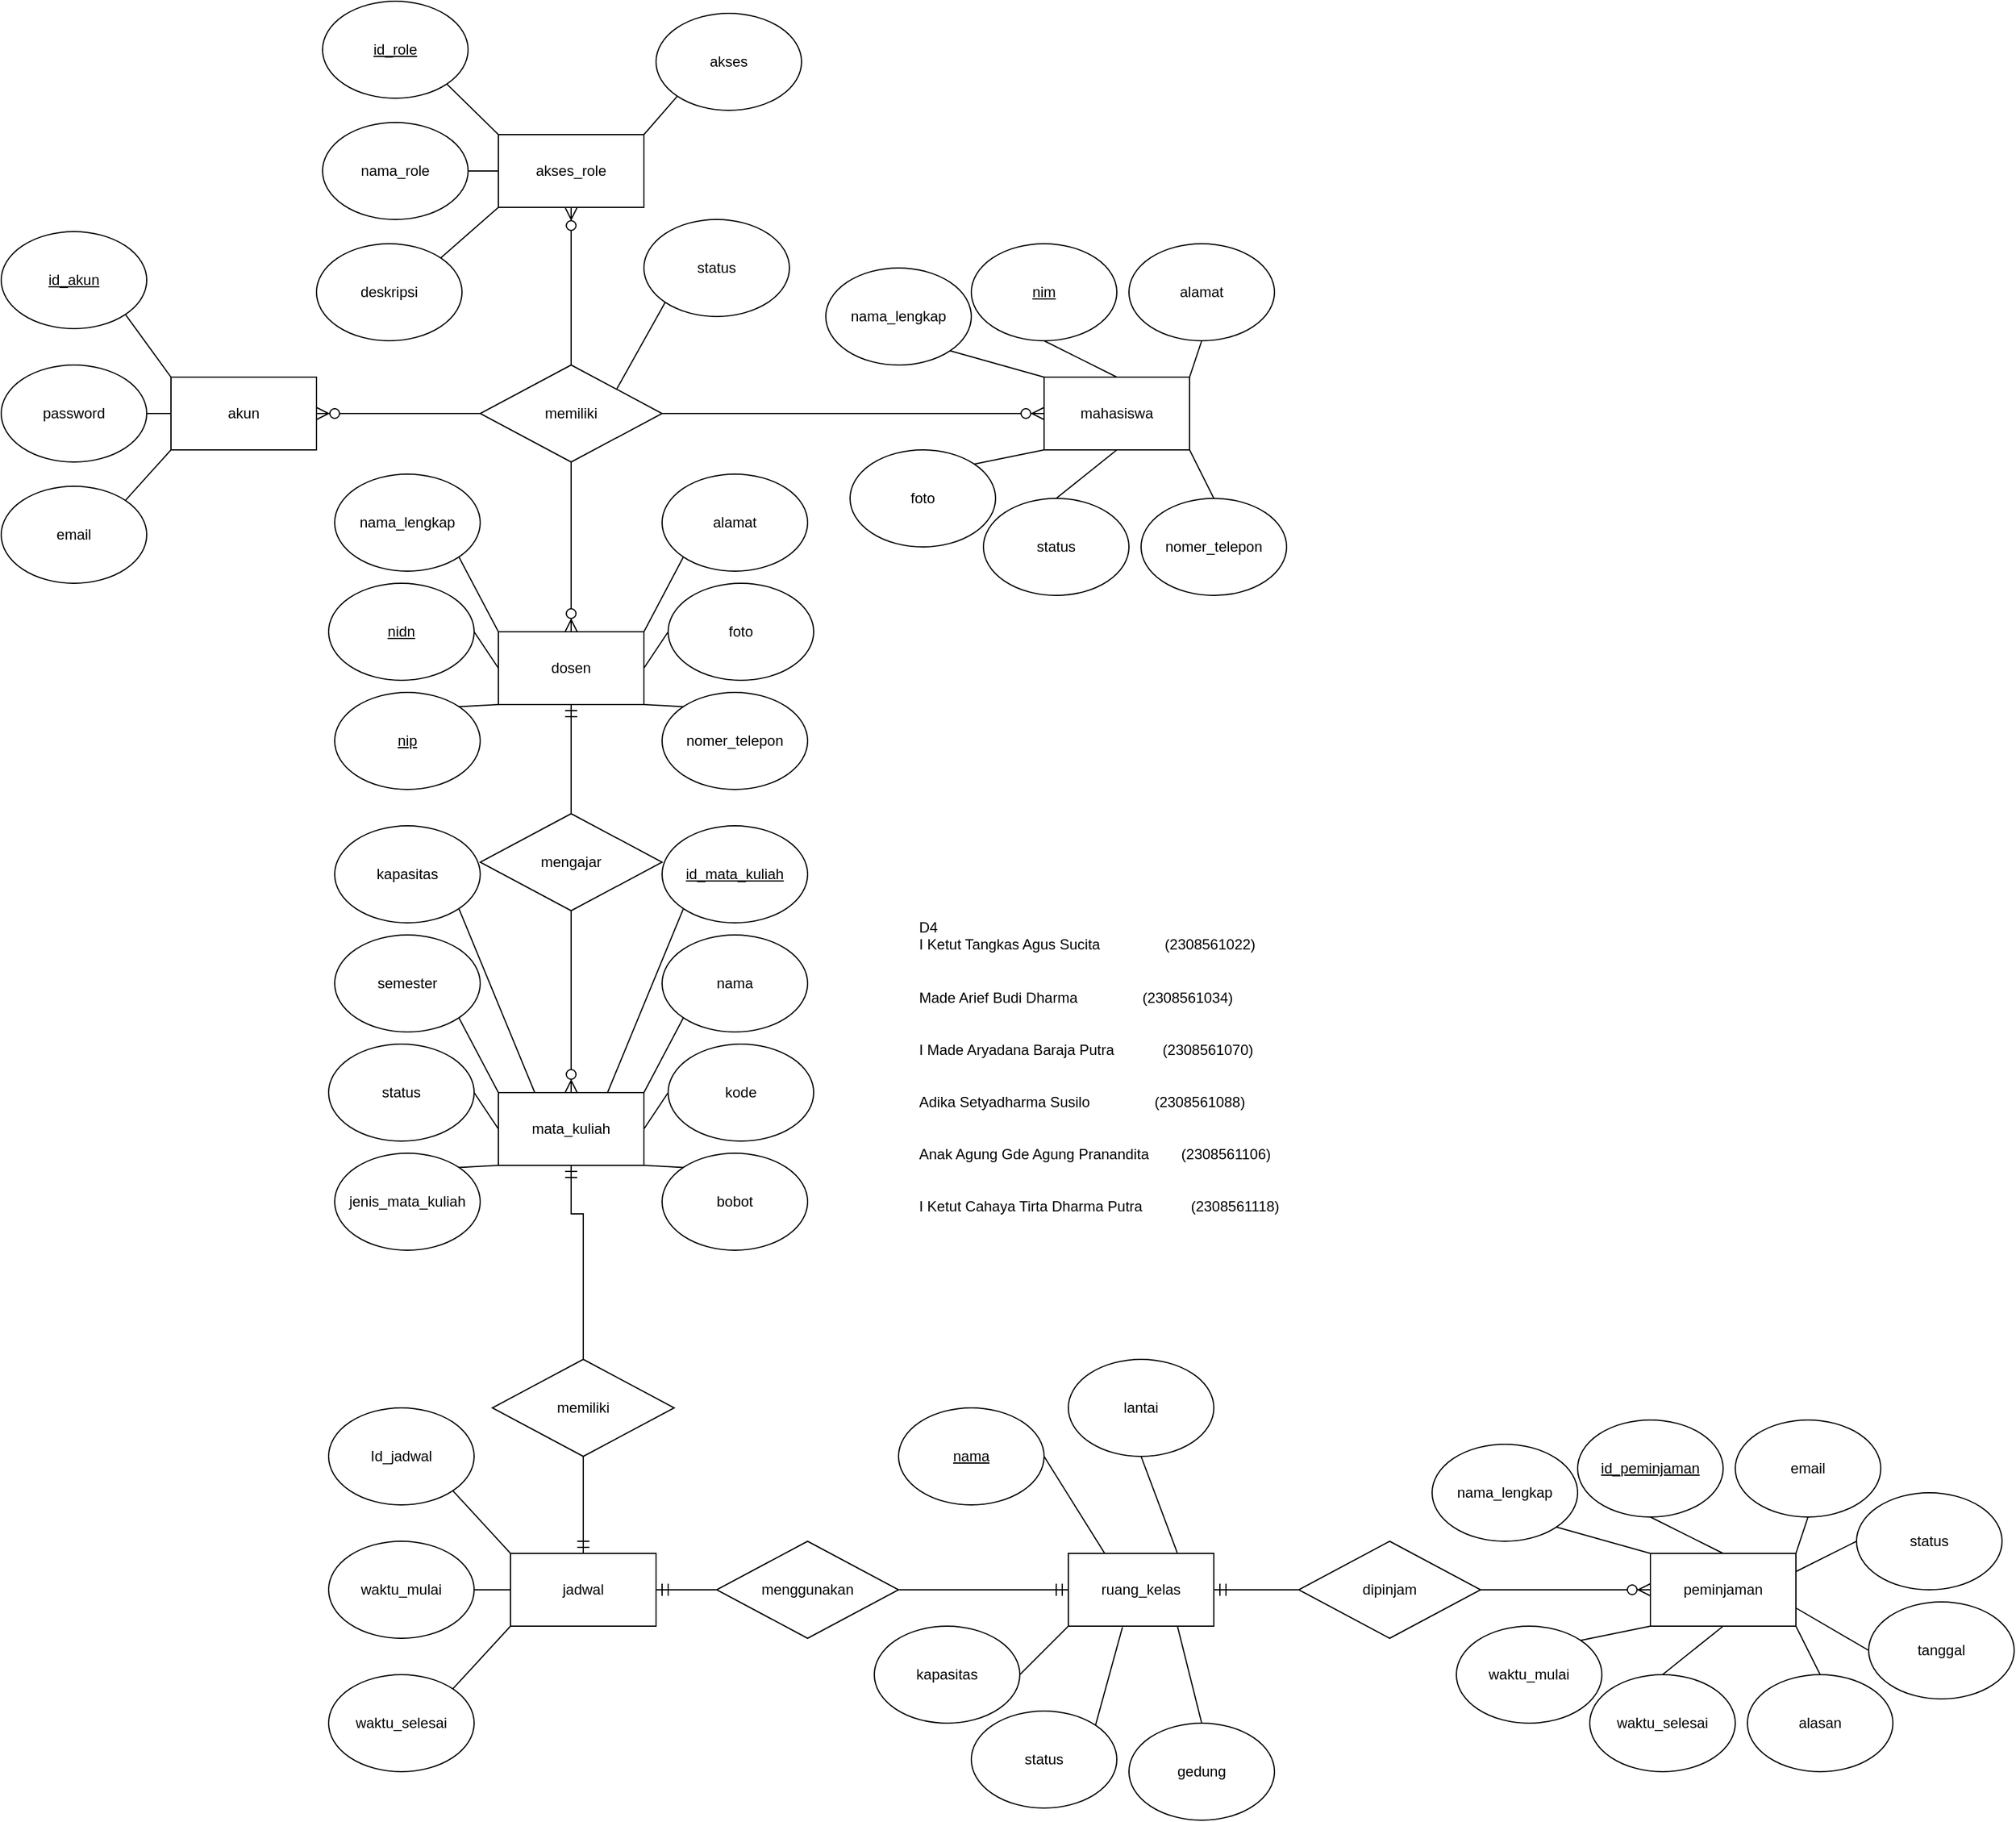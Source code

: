 <mxfile version="27.0.9">
  <diagram name="Page-1" id="ah0pVivvnwThw9HIi_1W">
    <mxGraphModel dx="2634" dy="1449" grid="1" gridSize="10" guides="1" tooltips="1" connect="1" arrows="1" fold="1" page="0" pageScale="1" pageWidth="850" pageHeight="1100" math="0" shadow="0">
      <root>
        <mxCell id="0" />
        <mxCell id="1" parent="0" />
        <mxCell id="9IvYGmQrCcLAdAYkgOve-2" value="akun" style="rounded=0;whiteSpace=wrap;html=1;" parent="1" vertex="1">
          <mxGeometry x="-270" y="-10" width="120" height="60" as="geometry" />
        </mxCell>
        <mxCell id="9IvYGmQrCcLAdAYkgOve-3" value="email" style="ellipse;whiteSpace=wrap;html=1;" parent="1" vertex="1">
          <mxGeometry x="-410" y="80" width="120" height="80" as="geometry" />
        </mxCell>
        <mxCell id="9IvYGmQrCcLAdAYkgOve-4" value="password" style="ellipse;whiteSpace=wrap;html=1;" parent="1" vertex="1">
          <mxGeometry x="-410" y="-20" width="120" height="80" as="geometry" />
        </mxCell>
        <mxCell id="9IvYGmQrCcLAdAYkgOve-7" value="" style="endArrow=none;html=1;rounded=0;fontSize=12;startSize=8;endSize=8;curved=1;entryX=1;entryY=0;entryDx=0;entryDy=0;exitX=0;exitY=1;exitDx=0;exitDy=0;" parent="1" source="9IvYGmQrCcLAdAYkgOve-2" target="9IvYGmQrCcLAdAYkgOve-3" edge="1">
          <mxGeometry width="50" height="50" relative="1" as="geometry">
            <mxPoint x="-380" y="-50" as="sourcePoint" />
            <mxPoint x="-330" y="-100" as="targetPoint" />
          </mxGeometry>
        </mxCell>
        <mxCell id="9IvYGmQrCcLAdAYkgOve-8" value="" style="endArrow=none;html=1;rounded=0;fontSize=12;startSize=8;endSize=8;curved=1;entryX=1;entryY=0.5;entryDx=0;entryDy=0;exitX=0;exitY=0.5;exitDx=0;exitDy=0;" parent="1" source="9IvYGmQrCcLAdAYkgOve-2" target="9IvYGmQrCcLAdAYkgOve-4" edge="1">
          <mxGeometry width="50" height="50" relative="1" as="geometry">
            <mxPoint x="-200" as="sourcePoint" />
            <mxPoint x="-200" y="-40" as="targetPoint" />
          </mxGeometry>
        </mxCell>
        <mxCell id="9IvYGmQrCcLAdAYkgOve-13" value="mahasiswa" style="rounded=0;whiteSpace=wrap;html=1;" parent="1" vertex="1">
          <mxGeometry x="450" y="-10" width="120" height="60" as="geometry" />
        </mxCell>
        <mxCell id="9IvYGmQrCcLAdAYkgOve-14" value="&lt;u&gt;nim&lt;/u&gt;" style="ellipse;whiteSpace=wrap;html=1;" parent="1" vertex="1">
          <mxGeometry x="390" y="-120" width="120" height="80" as="geometry" />
        </mxCell>
        <mxCell id="9IvYGmQrCcLAdAYkgOve-16" value="" style="endArrow=none;html=1;rounded=0;fontSize=12;startSize=8;endSize=8;curved=1;entryX=0.5;entryY=1;entryDx=0;entryDy=0;exitX=0.5;exitY=0;exitDx=0;exitDy=0;" parent="1" source="9IvYGmQrCcLAdAYkgOve-13" target="9IvYGmQrCcLAdAYkgOve-14" edge="1">
          <mxGeometry width="50" height="50" relative="1" as="geometry">
            <mxPoint x="340" y="-50" as="sourcePoint" />
            <mxPoint x="390" y="-100" as="targetPoint" />
          </mxGeometry>
        </mxCell>
        <mxCell id="9IvYGmQrCcLAdAYkgOve-18" value="nama_lengkap" style="ellipse;whiteSpace=wrap;html=1;" parent="1" vertex="1">
          <mxGeometry x="270" y="-100" width="120" height="80" as="geometry" />
        </mxCell>
        <mxCell id="9IvYGmQrCcLAdAYkgOve-19" value="alamat" style="ellipse;whiteSpace=wrap;html=1;" parent="1" vertex="1">
          <mxGeometry x="520" y="-120" width="120" height="80" as="geometry" />
        </mxCell>
        <mxCell id="9IvYGmQrCcLAdAYkgOve-20" value="nomer_telepon" style="ellipse;whiteSpace=wrap;html=1;" parent="1" vertex="1">
          <mxGeometry x="530" y="90" width="120" height="80" as="geometry" />
        </mxCell>
        <mxCell id="9IvYGmQrCcLAdAYkgOve-21" value="status" style="ellipse;whiteSpace=wrap;html=1;" parent="1" vertex="1">
          <mxGeometry x="400" y="90" width="120" height="80" as="geometry" />
        </mxCell>
        <mxCell id="9IvYGmQrCcLAdAYkgOve-23" value="&lt;u&gt;id_akun&lt;/u&gt;" style="ellipse;whiteSpace=wrap;html=1;" parent="1" vertex="1">
          <mxGeometry x="-410" y="-130" width="120" height="80" as="geometry" />
        </mxCell>
        <mxCell id="9IvYGmQrCcLAdAYkgOve-24" value="" style="endArrow=none;html=1;rounded=0;fontSize=12;startSize=8;endSize=8;curved=1;entryX=1;entryY=1;entryDx=0;entryDy=0;exitX=0;exitY=0;exitDx=0;exitDy=0;" parent="1" source="9IvYGmQrCcLAdAYkgOve-2" target="9IvYGmQrCcLAdAYkgOve-23" edge="1">
          <mxGeometry width="50" height="50" relative="1" as="geometry">
            <mxPoint x="-260" y="30" as="sourcePoint" />
            <mxPoint x="-290" y="30" as="targetPoint" />
          </mxGeometry>
        </mxCell>
        <mxCell id="9IvYGmQrCcLAdAYkgOve-25" value="" style="endArrow=none;html=1;rounded=0;fontSize=12;startSize=8;endSize=8;curved=1;entryX=1;entryY=1;entryDx=0;entryDy=0;exitX=0;exitY=0;exitDx=0;exitDy=0;" parent="1" source="9IvYGmQrCcLAdAYkgOve-13" target="9IvYGmQrCcLAdAYkgOve-18" edge="1">
          <mxGeometry width="50" height="50" relative="1" as="geometry">
            <mxPoint x="520" as="sourcePoint" />
            <mxPoint x="520" y="-30" as="targetPoint" />
          </mxGeometry>
        </mxCell>
        <mxCell id="9IvYGmQrCcLAdAYkgOve-26" value="" style="endArrow=none;html=1;rounded=0;fontSize=12;startSize=8;endSize=8;curved=1;entryX=0.5;entryY=1;entryDx=0;entryDy=0;exitX=1;exitY=0;exitDx=0;exitDy=0;" parent="1" source="9IvYGmQrCcLAdAYkgOve-13" target="9IvYGmQrCcLAdAYkgOve-19" edge="1">
          <mxGeometry width="50" height="50" relative="1" as="geometry">
            <mxPoint x="460" as="sourcePoint" />
            <mxPoint x="422" y="-42" as="targetPoint" />
          </mxGeometry>
        </mxCell>
        <mxCell id="9IvYGmQrCcLAdAYkgOve-27" value="" style="endArrow=none;html=1;rounded=0;fontSize=12;startSize=8;endSize=8;curved=1;entryX=0.5;entryY=0;entryDx=0;entryDy=0;exitX=1;exitY=1;exitDx=0;exitDy=0;" parent="1" source="9IvYGmQrCcLAdAYkgOve-13" target="9IvYGmQrCcLAdAYkgOve-20" edge="1">
          <mxGeometry width="50" height="50" relative="1" as="geometry">
            <mxPoint x="580" as="sourcePoint" />
            <mxPoint x="618" y="-42" as="targetPoint" />
          </mxGeometry>
        </mxCell>
        <mxCell id="9IvYGmQrCcLAdAYkgOve-28" value="" style="endArrow=none;html=1;rounded=0;fontSize=12;startSize=8;endSize=8;curved=1;entryX=0.5;entryY=0;entryDx=0;entryDy=0;exitX=0.5;exitY=1;exitDx=0;exitDy=0;" parent="1" source="9IvYGmQrCcLAdAYkgOve-13" target="9IvYGmQrCcLAdAYkgOve-21" edge="1">
          <mxGeometry width="50" height="50" relative="1" as="geometry">
            <mxPoint x="580" y="60" as="sourcePoint" />
            <mxPoint x="618" y="102" as="targetPoint" />
          </mxGeometry>
        </mxCell>
        <mxCell id="9IvYGmQrCcLAdAYkgOve-32" value="dosen" style="rounded=0;whiteSpace=wrap;html=1;" parent="1" vertex="1">
          <mxGeometry y="200" width="120" height="60" as="geometry" />
        </mxCell>
        <mxCell id="9IvYGmQrCcLAdAYkgOve-33" value="&lt;u&gt;nip&lt;/u&gt;" style="ellipse;whiteSpace=wrap;html=1;" parent="1" vertex="1">
          <mxGeometry x="-135" y="250" width="120" height="80" as="geometry" />
        </mxCell>
        <mxCell id="9IvYGmQrCcLAdAYkgOve-34" value="" style="endArrow=none;html=1;rounded=0;fontSize=12;startSize=8;endSize=8;curved=1;entryX=1;entryY=0;entryDx=0;entryDy=0;exitX=0;exitY=1;exitDx=0;exitDy=0;" parent="1" source="9IvYGmQrCcLAdAYkgOve-32" target="9IvYGmQrCcLAdAYkgOve-33" edge="1">
          <mxGeometry width="50" height="50" relative="1" as="geometry">
            <mxPoint x="-110" y="160" as="sourcePoint" />
            <mxPoint x="-60" y="110" as="targetPoint" />
          </mxGeometry>
        </mxCell>
        <mxCell id="9IvYGmQrCcLAdAYkgOve-35" value="nama_lengkap" style="ellipse;whiteSpace=wrap;html=1;" parent="1" vertex="1">
          <mxGeometry x="-135" y="70" width="120" height="80" as="geometry" />
        </mxCell>
        <mxCell id="9IvYGmQrCcLAdAYkgOve-36" value="alamat" style="ellipse;whiteSpace=wrap;html=1;" parent="1" vertex="1">
          <mxGeometry x="135" y="70" width="120" height="80" as="geometry" />
        </mxCell>
        <mxCell id="9IvYGmQrCcLAdAYkgOve-37" value="nomer_telepon" style="ellipse;whiteSpace=wrap;html=1;" parent="1" vertex="1">
          <mxGeometry x="135" y="250" width="120" height="80" as="geometry" />
        </mxCell>
        <mxCell id="9IvYGmQrCcLAdAYkgOve-39" value="" style="endArrow=none;html=1;rounded=0;fontSize=12;startSize=8;endSize=8;curved=1;entryX=1;entryY=1;entryDx=0;entryDy=0;exitX=0;exitY=0;exitDx=0;exitDy=0;" parent="1" source="9IvYGmQrCcLAdAYkgOve-32" target="9IvYGmQrCcLAdAYkgOve-35" edge="1">
          <mxGeometry width="50" height="50" relative="1" as="geometry">
            <mxPoint x="70" y="210" as="sourcePoint" />
            <mxPoint x="70" y="180" as="targetPoint" />
          </mxGeometry>
        </mxCell>
        <mxCell id="9IvYGmQrCcLAdAYkgOve-40" value="" style="endArrow=none;html=1;rounded=0;fontSize=12;startSize=8;endSize=8;curved=1;entryX=0;entryY=1;entryDx=0;entryDy=0;exitX=1;exitY=0;exitDx=0;exitDy=0;" parent="1" source="9IvYGmQrCcLAdAYkgOve-32" target="9IvYGmQrCcLAdAYkgOve-36" edge="1">
          <mxGeometry width="50" height="50" relative="1" as="geometry">
            <mxPoint x="10" y="210" as="sourcePoint" />
            <mxPoint x="-28" y="168" as="targetPoint" />
          </mxGeometry>
        </mxCell>
        <mxCell id="9IvYGmQrCcLAdAYkgOve-41" value="" style="endArrow=none;html=1;rounded=0;fontSize=12;startSize=8;endSize=8;curved=1;entryX=0;entryY=0;entryDx=0;entryDy=0;exitX=1;exitY=1;exitDx=0;exitDy=0;" parent="1" source="9IvYGmQrCcLAdAYkgOve-32" target="9IvYGmQrCcLAdAYkgOve-37" edge="1">
          <mxGeometry width="50" height="50" relative="1" as="geometry">
            <mxPoint x="130" y="210" as="sourcePoint" />
            <mxPoint x="168" y="168" as="targetPoint" />
          </mxGeometry>
        </mxCell>
        <mxCell id="9IvYGmQrCcLAdAYkgOve-43" value="memiliki" style="rhombus;whiteSpace=wrap;html=1;" parent="1" vertex="1">
          <mxGeometry x="-15" y="-20" width="150" height="80" as="geometry" />
        </mxCell>
        <mxCell id="9IvYGmQrCcLAdAYkgOve-47" value="foto" style="ellipse;whiteSpace=wrap;html=1;" parent="1" vertex="1">
          <mxGeometry x="290" y="50" width="120" height="80" as="geometry" />
        </mxCell>
        <mxCell id="9IvYGmQrCcLAdAYkgOve-48" value="" style="endArrow=none;html=1;rounded=0;fontSize=12;startSize=8;endSize=8;curved=1;entryX=1;entryY=0;entryDx=0;entryDy=0;exitX=0;exitY=1;exitDx=0;exitDy=0;" parent="1" source="9IvYGmQrCcLAdAYkgOve-13" target="9IvYGmQrCcLAdAYkgOve-47" edge="1">
          <mxGeometry width="50" height="50" relative="1" as="geometry">
            <mxPoint x="460" as="sourcePoint" />
            <mxPoint x="422" y="-42" as="targetPoint" />
          </mxGeometry>
        </mxCell>
        <mxCell id="9IvYGmQrCcLAdAYkgOve-49" value="&lt;u&gt;nidn&lt;/u&gt;" style="ellipse;whiteSpace=wrap;html=1;" parent="1" vertex="1">
          <mxGeometry x="-140" y="160" width="120" height="80" as="geometry" />
        </mxCell>
        <mxCell id="9IvYGmQrCcLAdAYkgOve-50" value="" style="endArrow=none;html=1;rounded=0;fontSize=12;startSize=8;endSize=8;curved=1;entryX=1;entryY=0.5;entryDx=0;entryDy=0;exitX=0;exitY=0.5;exitDx=0;exitDy=0;" parent="1" source="9IvYGmQrCcLAdAYkgOve-32" target="9IvYGmQrCcLAdAYkgOve-49" edge="1">
          <mxGeometry width="50" height="50" relative="1" as="geometry">
            <mxPoint x="10" y="210" as="sourcePoint" />
            <mxPoint x="-38" y="168" as="targetPoint" />
          </mxGeometry>
        </mxCell>
        <mxCell id="9IvYGmQrCcLAdAYkgOve-51" value="foto" style="ellipse;whiteSpace=wrap;html=1;" parent="1" vertex="1">
          <mxGeometry x="140" y="160" width="120" height="80" as="geometry" />
        </mxCell>
        <mxCell id="9IvYGmQrCcLAdAYkgOve-52" value="" style="endArrow=none;html=1;rounded=0;fontSize=12;startSize=8;endSize=8;curved=1;entryX=0;entryY=0.5;entryDx=0;entryDy=0;exitX=1;exitY=0.5;exitDx=0;exitDy=0;" parent="1" source="9IvYGmQrCcLAdAYkgOve-32" target="9IvYGmQrCcLAdAYkgOve-51" edge="1">
          <mxGeometry width="50" height="50" relative="1" as="geometry">
            <mxPoint x="130" y="210" as="sourcePoint" />
            <mxPoint x="178" y="168" as="targetPoint" />
          </mxGeometry>
        </mxCell>
        <mxCell id="9IvYGmQrCcLAdAYkgOve-54" value="mata_kuliah" style="rounded=0;whiteSpace=wrap;html=1;" parent="1" vertex="1">
          <mxGeometry y="580" width="120" height="60" as="geometry" />
        </mxCell>
        <mxCell id="9IvYGmQrCcLAdAYkgOve-57" value="semester" style="ellipse;whiteSpace=wrap;html=1;" parent="1" vertex="1">
          <mxGeometry x="-135" y="450" width="120" height="80" as="geometry" />
        </mxCell>
        <mxCell id="9IvYGmQrCcLAdAYkgOve-58" value="nama" style="ellipse;whiteSpace=wrap;html=1;" parent="1" vertex="1">
          <mxGeometry x="135" y="450" width="120" height="80" as="geometry" />
        </mxCell>
        <mxCell id="9IvYGmQrCcLAdAYkgOve-59" value="bobot" style="ellipse;whiteSpace=wrap;html=1;" parent="1" vertex="1">
          <mxGeometry x="135" y="630" width="120" height="80" as="geometry" />
        </mxCell>
        <mxCell id="9IvYGmQrCcLAdAYkgOve-60" value="kapasitas" style="ellipse;whiteSpace=wrap;html=1;" parent="1" vertex="1">
          <mxGeometry x="-135" y="360" width="120" height="80" as="geometry" />
        </mxCell>
        <mxCell id="9IvYGmQrCcLAdAYkgOve-61" value="" style="endArrow=none;html=1;rounded=0;fontSize=12;startSize=8;endSize=8;curved=1;entryX=1;entryY=1;entryDx=0;entryDy=0;exitX=0;exitY=0;exitDx=0;exitDy=0;" parent="1" source="9IvYGmQrCcLAdAYkgOve-54" target="9IvYGmQrCcLAdAYkgOve-57" edge="1">
          <mxGeometry width="50" height="50" relative="1" as="geometry">
            <mxPoint x="70" y="590" as="sourcePoint" />
            <mxPoint x="70" y="560" as="targetPoint" />
          </mxGeometry>
        </mxCell>
        <mxCell id="9IvYGmQrCcLAdAYkgOve-62" value="" style="endArrow=none;html=1;rounded=0;fontSize=12;startSize=8;endSize=8;curved=1;entryX=0;entryY=1;entryDx=0;entryDy=0;exitX=1;exitY=0;exitDx=0;exitDy=0;" parent="1" source="9IvYGmQrCcLAdAYkgOve-54" target="9IvYGmQrCcLAdAYkgOve-58" edge="1">
          <mxGeometry width="50" height="50" relative="1" as="geometry">
            <mxPoint x="10" y="590" as="sourcePoint" />
            <mxPoint x="-28" y="548" as="targetPoint" />
          </mxGeometry>
        </mxCell>
        <mxCell id="9IvYGmQrCcLAdAYkgOve-63" value="" style="endArrow=none;html=1;rounded=0;fontSize=12;startSize=8;endSize=8;curved=1;entryX=0;entryY=0;entryDx=0;entryDy=0;exitX=1;exitY=1;exitDx=0;exitDy=0;" parent="1" source="9IvYGmQrCcLAdAYkgOve-54" target="9IvYGmQrCcLAdAYkgOve-59" edge="1">
          <mxGeometry width="50" height="50" relative="1" as="geometry">
            <mxPoint x="130" y="590" as="sourcePoint" />
            <mxPoint x="168" y="548" as="targetPoint" />
          </mxGeometry>
        </mxCell>
        <mxCell id="9IvYGmQrCcLAdAYkgOve-64" value="" style="endArrow=none;html=1;rounded=0;fontSize=12;startSize=8;endSize=8;curved=1;entryX=1;entryY=1;entryDx=0;entryDy=0;exitX=0.25;exitY=0;exitDx=0;exitDy=0;" parent="1" source="9IvYGmQrCcLAdAYkgOve-54" target="9IvYGmQrCcLAdAYkgOve-60" edge="1">
          <mxGeometry width="50" height="50" relative="1" as="geometry">
            <mxPoint x="130" y="610" as="sourcePoint" />
            <mxPoint x="168" y="652" as="targetPoint" />
          </mxGeometry>
        </mxCell>
        <mxCell id="9IvYGmQrCcLAdAYkgOve-65" value="mengajar" style="rhombus;whiteSpace=wrap;html=1;" parent="1" vertex="1">
          <mxGeometry x="-15" y="350" width="150" height="80" as="geometry" />
        </mxCell>
        <mxCell id="9IvYGmQrCcLAdAYkgOve-66" value="" style="fontSize=12;html=1;endArrow=ERmandOne;rounded=0;startSize=8;endSize=8;entryX=0.5;entryY=1;entryDx=0;entryDy=0;" parent="1" target="9IvYGmQrCcLAdAYkgOve-32" edge="1">
          <mxGeometry width="100" height="100" relative="1" as="geometry">
            <mxPoint x="60" y="350" as="sourcePoint" />
            <mxPoint x="140" y="280" as="targetPoint" />
          </mxGeometry>
        </mxCell>
        <mxCell id="9IvYGmQrCcLAdAYkgOve-67" value="status" style="ellipse;whiteSpace=wrap;html=1;" parent="1" vertex="1">
          <mxGeometry x="-140" y="540" width="120" height="80" as="geometry" />
        </mxCell>
        <mxCell id="9IvYGmQrCcLAdAYkgOve-68" value="" style="endArrow=none;html=1;rounded=0;fontSize=12;startSize=8;endSize=8;curved=1;entryX=1;entryY=0.5;entryDx=0;entryDy=0;exitX=0;exitY=0.5;exitDx=0;exitDy=0;" parent="1" source="9IvYGmQrCcLAdAYkgOve-54" target="9IvYGmQrCcLAdAYkgOve-67" edge="1">
          <mxGeometry width="50" height="50" relative="1" as="geometry">
            <mxPoint x="10" y="590" as="sourcePoint" />
            <mxPoint x="-38" y="548" as="targetPoint" />
          </mxGeometry>
        </mxCell>
        <mxCell id="9IvYGmQrCcLAdAYkgOve-69" value="kode" style="ellipse;whiteSpace=wrap;html=1;" parent="1" vertex="1">
          <mxGeometry x="140" y="540" width="120" height="80" as="geometry" />
        </mxCell>
        <mxCell id="9IvYGmQrCcLAdAYkgOve-70" value="" style="endArrow=none;html=1;rounded=0;fontSize=12;startSize=8;endSize=8;curved=1;entryX=0;entryY=0.5;entryDx=0;entryDy=0;exitX=1;exitY=0.5;exitDx=0;exitDy=0;" parent="1" source="9IvYGmQrCcLAdAYkgOve-54" target="9IvYGmQrCcLAdAYkgOve-69" edge="1">
          <mxGeometry width="50" height="50" relative="1" as="geometry">
            <mxPoint x="130" y="590" as="sourcePoint" />
            <mxPoint x="178" y="548" as="targetPoint" />
          </mxGeometry>
        </mxCell>
        <mxCell id="9IvYGmQrCcLAdAYkgOve-71" value="" style="fontSize=12;html=1;endArrow=ERzeroToMany;endFill=1;rounded=0;startSize=8;endSize=8;entryX=0.5;entryY=0;entryDx=0;entryDy=0;" parent="1" target="9IvYGmQrCcLAdAYkgOve-54" edge="1">
          <mxGeometry width="100" height="100" relative="1" as="geometry">
            <mxPoint x="60" y="430" as="sourcePoint" />
            <mxPoint x="250" y="380" as="targetPoint" />
          </mxGeometry>
        </mxCell>
        <mxCell id="9IvYGmQrCcLAdAYkgOve-72" value="&lt;u&gt;id_mata_kuliah&lt;/u&gt;" style="ellipse;whiteSpace=wrap;html=1;" parent="1" vertex="1">
          <mxGeometry x="135" y="360" width="120" height="80" as="geometry" />
        </mxCell>
        <mxCell id="9IvYGmQrCcLAdAYkgOve-73" value="" style="endArrow=none;html=1;rounded=0;fontSize=12;startSize=8;endSize=8;curved=1;entryX=0;entryY=1;entryDx=0;entryDy=0;exitX=0.75;exitY=0;exitDx=0;exitDy=0;" parent="1" source="9IvYGmQrCcLAdAYkgOve-54" target="9IvYGmQrCcLAdAYkgOve-72" edge="1">
          <mxGeometry width="50" height="50" relative="1" as="geometry">
            <mxPoint x="40" y="590" as="sourcePoint" />
            <mxPoint x="-23" y="438" as="targetPoint" />
          </mxGeometry>
        </mxCell>
        <mxCell id="9IvYGmQrCcLAdAYkgOve-74" value="jenis_mata_kuliah" style="ellipse;whiteSpace=wrap;html=1;" parent="1" vertex="1">
          <mxGeometry x="-135" y="630" width="120" height="80" as="geometry" />
        </mxCell>
        <mxCell id="9IvYGmQrCcLAdAYkgOve-75" value="" style="endArrow=none;html=1;rounded=0;fontSize=12;startSize=8;endSize=8;curved=1;entryX=1;entryY=0;entryDx=0;entryDy=0;exitX=0;exitY=1;exitDx=0;exitDy=0;" parent="1" source="9IvYGmQrCcLAdAYkgOve-54" target="9IvYGmQrCcLAdAYkgOve-74" edge="1">
          <mxGeometry width="50" height="50" relative="1" as="geometry">
            <mxPoint x="10" y="620" as="sourcePoint" />
            <mxPoint x="-10" y="590" as="targetPoint" />
          </mxGeometry>
        </mxCell>
        <mxCell id="9IvYGmQrCcLAdAYkgOve-78" value="ruang_kelas" style="rounded=0;whiteSpace=wrap;html=1;" parent="1" vertex="1">
          <mxGeometry x="470" y="960" width="120" height="60" as="geometry" />
        </mxCell>
        <mxCell id="9IvYGmQrCcLAdAYkgOve-79" value="gedung" style="ellipse;whiteSpace=wrap;html=1;" parent="1" vertex="1">
          <mxGeometry x="520" y="1100" width="120" height="80" as="geometry" />
        </mxCell>
        <mxCell id="9IvYGmQrCcLAdAYkgOve-80" value="lantai" style="ellipse;whiteSpace=wrap;html=1;" parent="1" vertex="1">
          <mxGeometry x="470" y="800" width="120" height="80" as="geometry" />
        </mxCell>
        <mxCell id="9IvYGmQrCcLAdAYkgOve-81" value="" style="endArrow=none;html=1;rounded=0;fontSize=12;startSize=8;endSize=8;curved=1;entryX=0.5;entryY=0;entryDx=0;entryDy=0;exitX=0.75;exitY=1;exitDx=0;exitDy=0;" parent="1" source="9IvYGmQrCcLAdAYkgOve-78" target="9IvYGmQrCcLAdAYkgOve-79" edge="1">
          <mxGeometry width="50" height="50" relative="1" as="geometry">
            <mxPoint x="530" y="1020" as="sourcePoint" />
            <mxPoint x="530" y="1160" as="targetPoint" />
          </mxGeometry>
        </mxCell>
        <mxCell id="9IvYGmQrCcLAdAYkgOve-82" value="" style="endArrow=none;html=1;rounded=0;fontSize=12;startSize=8;endSize=8;curved=1;entryX=0.5;entryY=1;entryDx=0;entryDy=0;exitX=0.75;exitY=0;exitDx=0;exitDy=0;" parent="1" source="9IvYGmQrCcLAdAYkgOve-78" target="9IvYGmQrCcLAdAYkgOve-80" edge="1">
          <mxGeometry width="50" height="50" relative="1" as="geometry">
            <mxPoint x="540" y="970" as="sourcePoint" />
            <mxPoint x="540" y="930" as="targetPoint" />
          </mxGeometry>
        </mxCell>
        <mxCell id="9IvYGmQrCcLAdAYkgOve-83" value="&lt;u&gt;nama&lt;/u&gt;" style="ellipse;whiteSpace=wrap;html=1;" parent="1" vertex="1">
          <mxGeometry x="330" y="840" width="120" height="80" as="geometry" />
        </mxCell>
        <mxCell id="9IvYGmQrCcLAdAYkgOve-84" value="" style="endArrow=none;html=1;rounded=0;fontSize=12;startSize=8;endSize=8;curved=1;entryX=1;entryY=0.5;entryDx=0;entryDy=0;exitX=0.25;exitY=0;exitDx=0;exitDy=0;" parent="1" source="9IvYGmQrCcLAdAYkgOve-78" target="9IvYGmQrCcLAdAYkgOve-83" edge="1">
          <mxGeometry width="50" height="50" relative="1" as="geometry">
            <mxPoint x="480" y="1000" as="sourcePoint" />
            <mxPoint x="450" y="1000" as="targetPoint" />
          </mxGeometry>
        </mxCell>
        <mxCell id="9IvYGmQrCcLAdAYkgOve-85" value="kapasitas" style="ellipse;whiteSpace=wrap;html=1;" parent="1" vertex="1">
          <mxGeometry x="310" y="1020" width="120" height="80" as="geometry" />
        </mxCell>
        <mxCell id="9IvYGmQrCcLAdAYkgOve-86" value="status" style="ellipse;whiteSpace=wrap;html=1;" parent="1" vertex="1">
          <mxGeometry x="390" y="1090" width="120" height="80" as="geometry" />
        </mxCell>
        <mxCell id="9IvYGmQrCcLAdAYkgOve-87" value="" style="endArrow=none;html=1;rounded=0;fontSize=12;startSize=8;endSize=8;curved=1;entryX=1;entryY=0.5;entryDx=0;entryDy=0;exitX=0;exitY=1;exitDx=0;exitDy=0;" parent="1" source="9IvYGmQrCcLAdAYkgOve-78" target="9IvYGmQrCcLAdAYkgOve-85" edge="1">
          <mxGeometry width="50" height="50" relative="1" as="geometry">
            <mxPoint x="480" y="1000" as="sourcePoint" />
            <mxPoint x="450" y="1000" as="targetPoint" />
          </mxGeometry>
        </mxCell>
        <mxCell id="9IvYGmQrCcLAdAYkgOve-88" value="" style="endArrow=none;html=1;rounded=0;fontSize=12;startSize=8;endSize=8;entryX=1;entryY=0;entryDx=0;entryDy=0;exitX=0.372;exitY=1.015;exitDx=0;exitDy=0;exitPerimeter=0;" parent="1" source="9IvYGmQrCcLAdAYkgOve-78" target="9IvYGmQrCcLAdAYkgOve-86" edge="1">
          <mxGeometry width="50" height="50" relative="1" as="geometry">
            <mxPoint x="480" y="1030" as="sourcePoint" />
            <mxPoint x="432" y="1082" as="targetPoint" />
          </mxGeometry>
        </mxCell>
        <mxCell id="9IvYGmQrCcLAdAYkgOve-89" value="jadwal" style="rounded=0;whiteSpace=wrap;html=1;" parent="1" vertex="1">
          <mxGeometry x="10" y="960" width="120" height="60" as="geometry" />
        </mxCell>
        <mxCell id="9IvYGmQrCcLAdAYkgOve-91" value="waktu_mulai" style="ellipse;whiteSpace=wrap;html=1;" parent="1" vertex="1">
          <mxGeometry x="-140" y="950" width="120" height="80" as="geometry" />
        </mxCell>
        <mxCell id="9IvYGmQrCcLAdAYkgOve-93" value="" style="endArrow=none;html=1;rounded=0;fontSize=12;startSize=8;endSize=8;curved=1;entryX=1;entryY=0.5;entryDx=0;entryDy=0;exitX=0;exitY=0.5;exitDx=0;exitDy=0;" parent="1" source="9IvYGmQrCcLAdAYkgOve-89" target="9IvYGmQrCcLAdAYkgOve-91" edge="1">
          <mxGeometry width="50" height="50" relative="1" as="geometry">
            <mxPoint x="80" y="970" as="sourcePoint" />
            <mxPoint x="80" y="930" as="targetPoint" />
          </mxGeometry>
        </mxCell>
        <mxCell id="9IvYGmQrCcLAdAYkgOve-94" value="Id_jadwal" style="ellipse;whiteSpace=wrap;html=1;" parent="1" vertex="1">
          <mxGeometry x="-140" y="840" width="120" height="80" as="geometry" />
        </mxCell>
        <mxCell id="9IvYGmQrCcLAdAYkgOve-95" value="" style="endArrow=none;html=1;rounded=0;fontSize=12;startSize=8;endSize=8;curved=1;entryX=1;entryY=1;entryDx=0;entryDy=0;exitX=0;exitY=0;exitDx=0;exitDy=0;" parent="1" source="9IvYGmQrCcLAdAYkgOve-89" target="9IvYGmQrCcLAdAYkgOve-94" edge="1">
          <mxGeometry width="50" height="50" relative="1" as="geometry">
            <mxPoint x="20" y="1000" as="sourcePoint" />
            <mxPoint x="-10" y="1000" as="targetPoint" />
          </mxGeometry>
        </mxCell>
        <mxCell id="9IvYGmQrCcLAdAYkgOve-96" value="waktu_selesai" style="ellipse;whiteSpace=wrap;html=1;" parent="1" vertex="1">
          <mxGeometry x="-140" y="1060" width="120" height="80" as="geometry" />
        </mxCell>
        <mxCell id="9IvYGmQrCcLAdAYkgOve-98" value="" style="endArrow=none;html=1;rounded=0;fontSize=12;startSize=8;endSize=8;curved=1;entryX=1;entryY=0;entryDx=0;entryDy=0;exitX=0;exitY=1;exitDx=0;exitDy=0;" parent="1" source="9IvYGmQrCcLAdAYkgOve-89" target="9IvYGmQrCcLAdAYkgOve-96" edge="1">
          <mxGeometry width="50" height="50" relative="1" as="geometry">
            <mxPoint x="20" y="1000" as="sourcePoint" />
            <mxPoint x="-10" y="1000" as="targetPoint" />
          </mxGeometry>
        </mxCell>
        <mxCell id="9IvYGmQrCcLAdAYkgOve-102" value="memiliki" style="rhombus;whiteSpace=wrap;html=1;" parent="1" vertex="1">
          <mxGeometry x="-5" y="800" width="150" height="80" as="geometry" />
        </mxCell>
        <mxCell id="9IvYGmQrCcLAdAYkgOve-103" value="" style="fontSize=12;html=1;endArrow=ERmandOne;rounded=0;startSize=8;endSize=8;entryX=0.5;entryY=1;entryDx=0;entryDy=0;exitX=0.5;exitY=0;exitDx=0;exitDy=0;edgeStyle=orthogonalEdgeStyle;" parent="1" source="9IvYGmQrCcLAdAYkgOve-102" target="9IvYGmQrCcLAdAYkgOve-54" edge="1">
          <mxGeometry width="100" height="100" relative="1" as="geometry">
            <mxPoint x="70" y="360" as="sourcePoint" />
            <mxPoint x="70" y="270" as="targetPoint" />
            <Array as="points">
              <mxPoint x="70" y="680" />
              <mxPoint x="60" y="680" />
            </Array>
          </mxGeometry>
        </mxCell>
        <mxCell id="9IvYGmQrCcLAdAYkgOve-104" value="" style="fontSize=12;html=1;endArrow=ERmandOne;rounded=0;startSize=8;endSize=8;entryX=0.5;entryY=0;entryDx=0;entryDy=0;edgeStyle=orthogonalEdgeStyle;" parent="1" target="9IvYGmQrCcLAdAYkgOve-89" edge="1">
          <mxGeometry width="100" height="100" relative="1" as="geometry">
            <mxPoint x="70" y="880" as="sourcePoint" />
            <mxPoint x="70" y="650" as="targetPoint" />
            <Array as="points">
              <mxPoint x="70" y="890" />
              <mxPoint x="70" y="890" />
            </Array>
          </mxGeometry>
        </mxCell>
        <mxCell id="9IvYGmQrCcLAdAYkgOve-105" value="menggunakan" style="rhombus;whiteSpace=wrap;html=1;" parent="1" vertex="1">
          <mxGeometry x="180" y="950" width="150" height="80" as="geometry" />
        </mxCell>
        <mxCell id="9IvYGmQrCcLAdAYkgOve-106" value="" style="fontSize=12;html=1;endArrow=ERmandOne;rounded=0;startSize=8;endSize=8;edgeStyle=orthogonalEdgeStyle;exitX=0;exitY=0.5;exitDx=0;exitDy=0;entryX=1;entryY=0.5;entryDx=0;entryDy=0;" parent="1" source="9IvYGmQrCcLAdAYkgOve-105" target="9IvYGmQrCcLAdAYkgOve-89" edge="1">
          <mxGeometry width="100" height="100" relative="1" as="geometry">
            <mxPoint x="80" y="890" as="sourcePoint" />
            <mxPoint x="70" y="1110" as="targetPoint" />
            <Array as="points">
              <mxPoint x="150" y="990" />
              <mxPoint x="150" y="990" />
            </Array>
          </mxGeometry>
        </mxCell>
        <mxCell id="9IvYGmQrCcLAdAYkgOve-107" value="" style="fontSize=12;html=1;endArrow=ERmandOne;rounded=0;startSize=8;endSize=8;edgeStyle=orthogonalEdgeStyle;entryX=0;entryY=0.5;entryDx=0;entryDy=0;" parent="1" target="9IvYGmQrCcLAdAYkgOve-78" edge="1">
          <mxGeometry width="100" height="100" relative="1" as="geometry">
            <mxPoint x="330" y="990" as="sourcePoint" />
            <mxPoint x="380" y="1010" as="targetPoint" />
            <Array as="points">
              <mxPoint x="330" y="990" />
            </Array>
          </mxGeometry>
        </mxCell>
        <mxCell id="9IvYGmQrCcLAdAYkgOve-108" value="dipinjam" style="rhombus;whiteSpace=wrap;html=1;" parent="1" vertex="1">
          <mxGeometry x="660" y="950" width="150" height="80" as="geometry" />
        </mxCell>
        <mxCell id="9IvYGmQrCcLAdAYkgOve-110" value="" style="fontSize=12;html=1;endArrow=ERzeroToMany;endFill=1;rounded=0;startSize=8;endSize=8;entryX=0;entryY=0.5;entryDx=0;entryDy=0;exitX=1;exitY=0.5;exitDx=0;exitDy=0;" parent="1" source="9IvYGmQrCcLAdAYkgOve-108" target="9IvYGmQrCcLAdAYkgOve-111" edge="1">
          <mxGeometry width="100" height="100" relative="1" as="geometry">
            <mxPoint x="840" y="990" as="sourcePoint" />
            <mxPoint x="902.222" y="990" as="targetPoint" />
          </mxGeometry>
        </mxCell>
        <mxCell id="9IvYGmQrCcLAdAYkgOve-111" value="peminjaman" style="rounded=0;whiteSpace=wrap;html=1;" parent="1" vertex="1">
          <mxGeometry x="950" y="960" width="120" height="60" as="geometry" />
        </mxCell>
        <mxCell id="9IvYGmQrCcLAdAYkgOve-112" value="&lt;u&gt;id_peminjaman&lt;/u&gt;" style="ellipse;whiteSpace=wrap;html=1;" parent="1" vertex="1">
          <mxGeometry x="890" y="850" width="120" height="80" as="geometry" />
        </mxCell>
        <mxCell id="9IvYGmQrCcLAdAYkgOve-113" value="" style="endArrow=none;html=1;rounded=0;fontSize=12;startSize=8;endSize=8;curved=1;entryX=0.5;entryY=1;entryDx=0;entryDy=0;exitX=0.5;exitY=0;exitDx=0;exitDy=0;" parent="1" source="9IvYGmQrCcLAdAYkgOve-111" target="9IvYGmQrCcLAdAYkgOve-112" edge="1">
          <mxGeometry width="50" height="50" relative="1" as="geometry">
            <mxPoint x="840" y="920" as="sourcePoint" />
            <mxPoint x="890" y="870" as="targetPoint" />
          </mxGeometry>
        </mxCell>
        <mxCell id="9IvYGmQrCcLAdAYkgOve-114" value="nama_lengkap" style="ellipse;whiteSpace=wrap;html=1;" parent="1" vertex="1">
          <mxGeometry x="770" y="870" width="120" height="80" as="geometry" />
        </mxCell>
        <mxCell id="9IvYGmQrCcLAdAYkgOve-115" value="email" style="ellipse;whiteSpace=wrap;html=1;" parent="1" vertex="1">
          <mxGeometry x="1020" y="850" width="120" height="80" as="geometry" />
        </mxCell>
        <mxCell id="9IvYGmQrCcLAdAYkgOve-116" value="alasan" style="ellipse;whiteSpace=wrap;html=1;" parent="1" vertex="1">
          <mxGeometry x="1030" y="1060" width="120" height="80" as="geometry" />
        </mxCell>
        <mxCell id="9IvYGmQrCcLAdAYkgOve-117" value="waktu_selesai" style="ellipse;whiteSpace=wrap;html=1;" parent="1" vertex="1">
          <mxGeometry x="900" y="1060" width="120" height="80" as="geometry" />
        </mxCell>
        <mxCell id="9IvYGmQrCcLAdAYkgOve-118" value="" style="endArrow=none;html=1;rounded=0;fontSize=12;startSize=8;endSize=8;curved=1;entryX=1;entryY=1;entryDx=0;entryDy=0;exitX=0;exitY=0;exitDx=0;exitDy=0;" parent="1" source="9IvYGmQrCcLAdAYkgOve-111" target="9IvYGmQrCcLAdAYkgOve-114" edge="1">
          <mxGeometry width="50" height="50" relative="1" as="geometry">
            <mxPoint x="1020" y="970" as="sourcePoint" />
            <mxPoint x="1020" y="940" as="targetPoint" />
          </mxGeometry>
        </mxCell>
        <mxCell id="9IvYGmQrCcLAdAYkgOve-119" value="" style="endArrow=none;html=1;rounded=0;fontSize=12;startSize=8;endSize=8;curved=1;entryX=0.5;entryY=1;entryDx=0;entryDy=0;exitX=1;exitY=0;exitDx=0;exitDy=0;" parent="1" source="9IvYGmQrCcLAdAYkgOve-111" target="9IvYGmQrCcLAdAYkgOve-115" edge="1">
          <mxGeometry width="50" height="50" relative="1" as="geometry">
            <mxPoint x="960" y="970" as="sourcePoint" />
            <mxPoint x="922" y="928" as="targetPoint" />
          </mxGeometry>
        </mxCell>
        <mxCell id="9IvYGmQrCcLAdAYkgOve-120" value="" style="endArrow=none;html=1;rounded=0;fontSize=12;startSize=8;endSize=8;curved=1;entryX=0.5;entryY=0;entryDx=0;entryDy=0;exitX=1;exitY=1;exitDx=0;exitDy=0;" parent="1" source="9IvYGmQrCcLAdAYkgOve-111" target="9IvYGmQrCcLAdAYkgOve-116" edge="1">
          <mxGeometry width="50" height="50" relative="1" as="geometry">
            <mxPoint x="1080" y="970" as="sourcePoint" />
            <mxPoint x="1118" y="928" as="targetPoint" />
          </mxGeometry>
        </mxCell>
        <mxCell id="9IvYGmQrCcLAdAYkgOve-121" value="" style="endArrow=none;html=1;rounded=0;fontSize=12;startSize=8;endSize=8;curved=1;entryX=0.5;entryY=0;entryDx=0;entryDy=0;exitX=0.5;exitY=1;exitDx=0;exitDy=0;" parent="1" source="9IvYGmQrCcLAdAYkgOve-111" target="9IvYGmQrCcLAdAYkgOve-117" edge="1">
          <mxGeometry width="50" height="50" relative="1" as="geometry">
            <mxPoint x="1080" y="1030" as="sourcePoint" />
            <mxPoint x="1118" y="1072" as="targetPoint" />
          </mxGeometry>
        </mxCell>
        <mxCell id="9IvYGmQrCcLAdAYkgOve-123" value="waktu_mulai" style="ellipse;whiteSpace=wrap;html=1;" parent="1" vertex="1">
          <mxGeometry x="790" y="1020" width="120" height="80" as="geometry" />
        </mxCell>
        <mxCell id="9IvYGmQrCcLAdAYkgOve-124" value="" style="endArrow=none;html=1;rounded=0;fontSize=12;startSize=8;endSize=8;curved=1;entryX=1;entryY=0;entryDx=0;entryDy=0;exitX=0;exitY=1;exitDx=0;exitDy=0;" parent="1" source="9IvYGmQrCcLAdAYkgOve-111" target="9IvYGmQrCcLAdAYkgOve-123" edge="1">
          <mxGeometry width="50" height="50" relative="1" as="geometry">
            <mxPoint x="960" y="970" as="sourcePoint" />
            <mxPoint x="922" y="928" as="targetPoint" />
          </mxGeometry>
        </mxCell>
        <mxCell id="9IvYGmQrCcLAdAYkgOve-125" value="tanggal" style="ellipse;whiteSpace=wrap;html=1;" parent="1" vertex="1">
          <mxGeometry x="1130" y="1000" width="120" height="80" as="geometry" />
        </mxCell>
        <mxCell id="9IvYGmQrCcLAdAYkgOve-126" value="status" style="ellipse;whiteSpace=wrap;html=1;" parent="1" vertex="1">
          <mxGeometry x="1120" y="910" width="120" height="80" as="geometry" />
        </mxCell>
        <mxCell id="9IvYGmQrCcLAdAYkgOve-127" value="" style="endArrow=none;html=1;rounded=0;fontSize=12;startSize=8;endSize=8;curved=1;entryX=0;entryY=0.5;entryDx=0;entryDy=0;exitX=1;exitY=0.75;exitDx=0;exitDy=0;" parent="1" source="9IvYGmQrCcLAdAYkgOve-111" target="9IvYGmQrCcLAdAYkgOve-125" edge="1">
          <mxGeometry width="50" height="50" relative="1" as="geometry">
            <mxPoint x="1080" y="970" as="sourcePoint" />
            <mxPoint x="1090" y="940" as="targetPoint" />
          </mxGeometry>
        </mxCell>
        <mxCell id="9IvYGmQrCcLAdAYkgOve-128" value="" style="endArrow=none;html=1;rounded=0;fontSize=12;startSize=8;endSize=8;curved=1;entryX=0;entryY=0.5;entryDx=0;entryDy=0;exitX=1;exitY=0.25;exitDx=0;exitDy=0;" parent="1" source="9IvYGmQrCcLAdAYkgOve-111" target="9IvYGmQrCcLAdAYkgOve-126" edge="1">
          <mxGeometry width="50" height="50" relative="1" as="geometry">
            <mxPoint x="1080" y="1015" as="sourcePoint" />
            <mxPoint x="1140" y="1030" as="targetPoint" />
          </mxGeometry>
        </mxCell>
        <mxCell id="9IvYGmQrCcLAdAYkgOve-144" value="" style="fontSize=12;html=1;endArrow=ERmandOne;rounded=0;startSize=8;endSize=8;edgeStyle=orthogonalEdgeStyle;entryX=1;entryY=0.5;entryDx=0;entryDy=0;exitX=0;exitY=0.5;exitDx=0;exitDy=0;" parent="1" source="9IvYGmQrCcLAdAYkgOve-108" target="9IvYGmQrCcLAdAYkgOve-78" edge="1">
          <mxGeometry width="100" height="100" relative="1" as="geometry">
            <mxPoint x="340" y="1000" as="sourcePoint" />
            <mxPoint x="480" y="1000" as="targetPoint" />
            <Array as="points">
              <mxPoint x="620" y="990" />
              <mxPoint x="620" y="990" />
            </Array>
          </mxGeometry>
        </mxCell>
        <mxCell id="5aLiMIrPRRvGdrnRzKmC-1" value="akses_role" style="rounded=0;whiteSpace=wrap;html=1;" parent="1" vertex="1">
          <mxGeometry y="-210" width="120" height="60" as="geometry" />
        </mxCell>
        <mxCell id="5aLiMIrPRRvGdrnRzKmC-2" value="deskripsi" style="ellipse;whiteSpace=wrap;html=1;" parent="1" vertex="1">
          <mxGeometry x="-150" y="-120" width="120" height="80" as="geometry" />
        </mxCell>
        <mxCell id="5aLiMIrPRRvGdrnRzKmC-3" value="nama_role" style="ellipse;whiteSpace=wrap;html=1;" parent="1" vertex="1">
          <mxGeometry x="-145" y="-220" width="120" height="80" as="geometry" />
        </mxCell>
        <mxCell id="5aLiMIrPRRvGdrnRzKmC-4" value="" style="endArrow=none;html=1;rounded=0;fontSize=12;startSize=8;endSize=8;curved=1;entryX=1;entryY=0;entryDx=0;entryDy=0;exitX=0;exitY=1;exitDx=0;exitDy=0;" parent="1" source="5aLiMIrPRRvGdrnRzKmC-1" target="5aLiMIrPRRvGdrnRzKmC-2" edge="1">
          <mxGeometry width="50" height="50" relative="1" as="geometry">
            <mxPoint x="115" y="-180" as="sourcePoint" />
            <mxPoint x="135" y="-190" as="targetPoint" />
          </mxGeometry>
        </mxCell>
        <mxCell id="5aLiMIrPRRvGdrnRzKmC-5" value="" style="endArrow=none;html=1;rounded=0;fontSize=12;startSize=8;endSize=8;curved=1;entryX=1;entryY=0.5;entryDx=0;entryDy=0;exitX=0;exitY=0.5;exitDx=0;exitDy=0;" parent="1" source="5aLiMIrPRRvGdrnRzKmC-1" target="5aLiMIrPRRvGdrnRzKmC-3" edge="1">
          <mxGeometry width="50" height="50" relative="1" as="geometry">
            <mxPoint x="65" y="-200" as="sourcePoint" />
            <mxPoint x="65" y="-240" as="targetPoint" />
          </mxGeometry>
        </mxCell>
        <mxCell id="5aLiMIrPRRvGdrnRzKmC-6" value="&lt;u&gt;id_role&lt;/u&gt;" style="ellipse;whiteSpace=wrap;html=1;" parent="1" vertex="1">
          <mxGeometry x="-145" y="-320" width="120" height="80" as="geometry" />
        </mxCell>
        <mxCell id="5aLiMIrPRRvGdrnRzKmC-7" value="" style="endArrow=none;html=1;rounded=0;fontSize=12;startSize=8;endSize=8;curved=1;entryX=1;entryY=1;entryDx=0;entryDy=0;exitX=0;exitY=0;exitDx=0;exitDy=0;" parent="1" source="5aLiMIrPRRvGdrnRzKmC-1" target="5aLiMIrPRRvGdrnRzKmC-6" edge="1">
          <mxGeometry width="50" height="50" relative="1" as="geometry">
            <mxPoint x="5" y="-170" as="sourcePoint" />
            <mxPoint x="-25" y="-170" as="targetPoint" />
          </mxGeometry>
        </mxCell>
        <mxCell id="5aLiMIrPRRvGdrnRzKmC-8" value="akses" style="ellipse;whiteSpace=wrap;html=1;" parent="1" vertex="1">
          <mxGeometry x="130" y="-310" width="120" height="80" as="geometry" />
        </mxCell>
        <mxCell id="5aLiMIrPRRvGdrnRzKmC-9" value="" style="endArrow=none;html=1;rounded=0;fontSize=12;startSize=8;endSize=8;curved=1;entryX=0;entryY=1;entryDx=0;entryDy=0;exitX=1;exitY=0;exitDx=0;exitDy=0;" parent="1" source="5aLiMIrPRRvGdrnRzKmC-1" target="5aLiMIrPRRvGdrnRzKmC-8" edge="1">
          <mxGeometry width="50" height="50" relative="1" as="geometry">
            <mxPoint x="125" y="-170" as="sourcePoint" />
            <mxPoint x="155" y="-170" as="targetPoint" />
          </mxGeometry>
        </mxCell>
        <mxCell id="5aLiMIrPRRvGdrnRzKmC-11" value="" style="fontSize=12;html=1;endArrow=ERzeroToMany;endFill=1;rounded=0;startSize=8;endSize=8;entryX=1;entryY=0.5;entryDx=0;entryDy=0;exitX=0;exitY=0.5;exitDx=0;exitDy=0;" parent="1" source="9IvYGmQrCcLAdAYkgOve-43" target="9IvYGmQrCcLAdAYkgOve-2" edge="1">
          <mxGeometry width="100" height="100" relative="1" as="geometry">
            <mxPoint x="-300" y="170.0" as="sourcePoint" />
            <mxPoint x="-285" y="380" as="targetPoint" />
          </mxGeometry>
        </mxCell>
        <mxCell id="5aLiMIrPRRvGdrnRzKmC-12" value="" style="fontSize=12;html=1;endArrow=ERzeroToMany;endFill=1;rounded=0;startSize=8;endSize=8;entryX=0.5;entryY=1;entryDx=0;entryDy=0;exitX=0.5;exitY=0;exitDx=0;exitDy=0;" parent="1" source="9IvYGmQrCcLAdAYkgOve-43" target="5aLiMIrPRRvGdrnRzKmC-1" edge="1">
          <mxGeometry width="100" height="100" relative="1" as="geometry">
            <mxPoint x="70" y="-320" as="sourcePoint" />
            <mxPoint x="70" y="-200" as="targetPoint" />
          </mxGeometry>
        </mxCell>
        <mxCell id="5aLiMIrPRRvGdrnRzKmC-13" value="" style="fontSize=12;html=1;endArrow=ERzeroToMany;endFill=1;rounded=0;startSize=8;endSize=8;entryX=0.5;entryY=0;entryDx=0;entryDy=0;exitX=0.5;exitY=1;exitDx=0;exitDy=0;" parent="1" source="9IvYGmQrCcLAdAYkgOve-43" target="9IvYGmQrCcLAdAYkgOve-32" edge="1">
          <mxGeometry width="100" height="100" relative="1" as="geometry">
            <mxPoint x="70" y="-40" as="sourcePoint" />
            <mxPoint x="70" y="-140" as="targetPoint" />
          </mxGeometry>
        </mxCell>
        <mxCell id="5aLiMIrPRRvGdrnRzKmC-14" value="status" style="ellipse;whiteSpace=wrap;html=1;" parent="1" vertex="1">
          <mxGeometry x="120" y="-140" width="120" height="80" as="geometry" />
        </mxCell>
        <mxCell id="5aLiMIrPRRvGdrnRzKmC-15" value="" style="endArrow=none;html=1;rounded=0;fontSize=12;startSize=8;endSize=8;curved=1;entryX=0;entryY=1;entryDx=0;entryDy=0;exitX=1;exitY=0;exitDx=0;exitDy=0;" parent="1" source="9IvYGmQrCcLAdAYkgOve-43" target="5aLiMIrPRRvGdrnRzKmC-14" edge="1">
          <mxGeometry width="50" height="50" relative="1" as="geometry">
            <mxPoint x="10" y="-140" as="sourcePoint" />
            <mxPoint x="-38" y="-98" as="targetPoint" />
          </mxGeometry>
        </mxCell>
        <mxCell id="5aLiMIrPRRvGdrnRzKmC-16" value="" style="fontSize=12;html=1;endArrow=ERzeroToMany;endFill=1;rounded=0;startSize=8;endSize=8;entryX=0;entryY=0.5;entryDx=0;entryDy=0;exitX=1;exitY=0.5;exitDx=0;exitDy=0;" parent="1" source="9IvYGmQrCcLAdAYkgOve-43" target="9IvYGmQrCcLAdAYkgOve-13" edge="1">
          <mxGeometry width="100" height="100" relative="1" as="geometry">
            <mxPoint x="70" y="-10" as="sourcePoint" />
            <mxPoint x="70" y="-140" as="targetPoint" />
          </mxGeometry>
        </mxCell>
        <mxCell id="PSAho0VTeIDA_EcZyPtv-1" value="D4&#xa;I Ketut Tangkas Agus Sucita                (2308561022)&#xa;&#xa;&#xa;Made Arief Budi Dharma                (2308561034)&#xa;&#xa;&#xa;I Made Aryadana Baraja Putra            (2308561070)&#xa;&#xa;&#xa;Adika Setyadharma Susilo                (2308561088)&#xa;&#xa;&#xa;Anak Agung Gde Agung Pranandita        (2308561106)&#xa;&#xa;&#xa;I Ketut Cahaya Tirta Dharma Putra            (2308561118)" style="text;whiteSpace=wrap;" vertex="1" parent="1">
          <mxGeometry x="345" y="430" width="330" height="270" as="geometry" />
        </mxCell>
      </root>
    </mxGraphModel>
  </diagram>
</mxfile>
